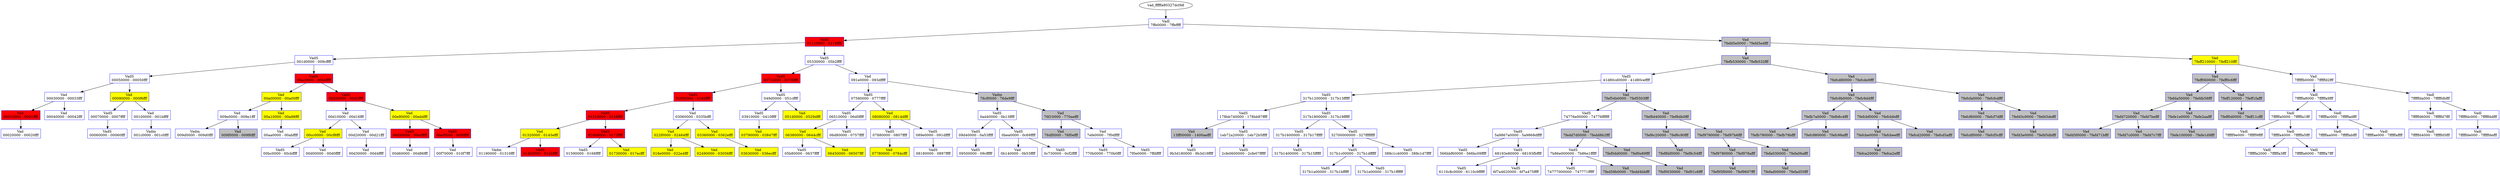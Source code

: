/* Pid:   4600 */
digraph processtree {
graph [rankdir = "TB"];
vad_fffffa80327dcf48 -> vad_fffffa8033924cf0
vad_fffffa8033924cf0 [label = "{ Vadl\n7ffe0000 - 7ffeffff }"shape = "record" color = "blue" style = "filled" fillcolor = "white"];
vad_fffffa8033924cf0 -> vad_fffffa803332e840
vad_fffffa803332e840 [label = "{ VadS\n01110000 - 0118ffff }"shape = "record" color = "blue" style = "filled" fillcolor = "red"];
vad_fffffa803332e840 -> vad_fffffa8031e32140
vad_fffffa8031e32140 [label = "{ VadS\n001d0000 - 009cffff }"shape = "record" color = "blue" style = "filled" fillcolor = "white"];
vad_fffffa8031e32140 -> vad_fffffa80333ac9a0
vad_fffffa80333ac9a0 [label = "{ VadS\n00050000 - 00050fff }"shape = "record" color = "blue" style = "filled" fillcolor = "white"];
vad_fffffa80333ac9a0 -> vad_fffffa80316daaa0
vad_fffffa80316daaa0 [label = "{ Vad \n00030000 - 00033fff }"shape = "record" color = "blue" style = "filled" fillcolor = "white"];
vad_fffffa80316daaa0 -> vad_fffffa8031743ef0
vad_fffffa8031743ef0 [label = "{ Vad \n00010000 - 0001ffff }"shape = "record" color = "blue" style = "filled" fillcolor = "red"];
vad_fffffa8031743ef0 -> vad_fffffa8031862630
vad_fffffa8031862630 [label = "{ Vad \n00020000 - 00020fff }"shape = "record" color = "blue" style = "filled" fillcolor = "white"];
vad_fffffa80316daaa0 -> vad_fffffa803273b6d0
vad_fffffa803273b6d0 [label = "{ Vad \n00040000 - 00042fff }"shape = "record" color = "blue" style = "filled" fillcolor = "white"];
vad_fffffa80333ac9a0 -> vad_fffffa803355a9b0
vad_fffffa803355a9b0 [label = "{ Vad \n00090000 - 000f6fff }"shape = "record" color = "blue" style = "filled" fillcolor = "yellow"];
vad_fffffa803355a9b0 -> vad_fffffa80326a15f0
vad_fffffa80326a15f0 [label = "{ VadS\n00070000 - 0007ffff }"shape = "record" color = "blue" style = "filled" fillcolor = "white"];
vad_fffffa80326a15f0 -> vad_fffffa80337bd310
vad_fffffa80337bd310 [label = "{ VadS\n00060000 - 00060fff }"shape = "record" color = "blue" style = "filled" fillcolor = "white"];
vad_fffffa803355a9b0 -> vad_fffffa8032389a70
vad_fffffa8032389a70 [label = "{ Vad \n00100000 - 001bffff }"shape = "record" color = "blue" style = "filled" fillcolor = "white"];
vad_fffffa8032389a70 -> vad_fffffa8032a5f3f0
vad_fffffa8032a5f3f0 [label = "{ Vadm\n001c0000 - 001c0fff }"shape = "record" color = "blue" style = "filled" fillcolor = "white"];
vad_fffffa8031e32140 -> vad_fffffa803380c0e0
vad_fffffa803380c0e0 [label = "{ VadS\n00ac0000 - 00bbffff }"shape = "record" color = "blue" style = "filled" fillcolor = "red"];
vad_fffffa803380c0e0 -> vad_fffffa80315c9880
vad_fffffa80315c9880 [label = "{ Vad \n00a00000 - 00a00fff }"shape = "record" color = "blue" style = "filled" fillcolor = "yellow"];
vad_fffffa80315c9880 -> vad_fffffa8032757650
vad_fffffa8032757650 [label = "{ Vad \n009e0000 - 009e1fff }"shape = "record" color = "blue" style = "filled" fillcolor = "white"];
vad_fffffa8032757650 -> vad_fffffa803266b010
vad_fffffa803266b010 [label = "{ Vadm\n009d0000 - 009d0fff }"shape = "record" color = "blue" style = "filled" fillcolor = "white"];
vad_fffffa8032757650 -> vad_fffffa803161dbf0
vad_fffffa803161dbf0 [label = "{ Vad \n009f0000 - 009f6fff }"shape = "record" color = "blue" style = "filled" fillcolor = "gray"];
vad_fffffa80315c9880 -> vad_fffffa80326ed2c0
vad_fffffa80326ed2c0 [label = "{ Vad \n00a10000 - 00a98fff }"shape = "record" color = "blue" style = "filled" fillcolor = "yellow"];
vad_fffffa80326ed2c0 -> vad_fffffa80326ab0b0
vad_fffffa80326ab0b0 [label = "{ Vad \n00aa0000 - 00abffff }"shape = "record" color = "blue" style = "filled" fillcolor = "white"];
vad_fffffa803380c0e0 -> vad_fffffa803144b7b0
vad_fffffa803144b7b0 [label = "{ VadS\n00d50000 - 00d5ffff }"shape = "record" color = "blue" style = "filled" fillcolor = "red"];
vad_fffffa803144b7b0 -> vad_fffffa80311ccec0
vad_fffffa80311ccec0 [label = "{ Vad \n00d10000 - 00d16fff }"shape = "record" color = "blue" style = "filled" fillcolor = "white"];
vad_fffffa80311ccec0 -> vad_fffffa80326c71b0
vad_fffffa80326c71b0 [label = "{ Vad \n00cc0000 - 00cf8fff }"shape = "record" color = "blue" style = "filled" fillcolor = "yellow"];
vad_fffffa80326c71b0 -> vad_fffffa80317e6a40
vad_fffffa80317e6a40 [label = "{ VadS\n00bc0000 - 00cbffff }"shape = "record" color = "blue" style = "filled" fillcolor = "white"];
vad_fffffa80326c71b0 -> vad_fffffa80323caf80
vad_fffffa80323caf80 [label = "{ Vad \n00d00000 - 00d0ffff }"shape = "record" color = "blue" style = "filled" fillcolor = "white"];
vad_fffffa80311ccec0 -> vad_fffffa8031868b20
vad_fffffa8031868b20 [label = "{ Vad \n00d20000 - 00d21fff }"shape = "record" color = "blue" style = "filled" fillcolor = "white"];
vad_fffffa8031868b20 -> vad_fffffa8032888f00
vad_fffffa8032888f00 [label = "{ Vad \n00d30000 - 00d4ffff }"shape = "record" color = "blue" style = "filled" fillcolor = "white"];
vad_fffffa803144b7b0 -> vad_fffffa8032428280
vad_fffffa8032428280 [label = "{ Vad \n00e90000 - 00eddfff }"shape = "record" color = "blue" style = "filled" fillcolor = "yellow"];
vad_fffffa8032428280 -> vad_fffffa8032554850
vad_fffffa8032554850 [label = "{ VadS\n00d90000 - 00e0ffff }"shape = "record" color = "blue" style = "filled" fillcolor = "red"];
vad_fffffa8032554850 -> vad_fffffa8032888990
vad_fffffa8032888990 [label = "{ Vad \n00d60000 - 00d86fff }"shape = "record" color = "blue" style = "filled" fillcolor = "white"];
vad_fffffa8032428280 -> vad_fffffa803382c720
vad_fffffa803382c720 [label = "{ VadS\n00ef0000 - 00f6ffff }"shape = "record" color = "blue" style = "filled" fillcolor = "red"];
vad_fffffa803382c720 -> vad_fffffa8032974260
vad_fffffa8032974260 [label = "{ Vad \n00f70000 - 010f7fff }"shape = "record" color = "blue" style = "filled" fillcolor = "white"];
vad_fffffa803332e840 -> vad_fffffa8033302270
vad_fffffa8033302270 [label = "{ VadS\n05330000 - 05b2ffff }"shape = "record" color = "blue" style = "filled" fillcolor = "white"];
vad_fffffa8033302270 -> vad_fffffa8031175190
vad_fffffa8031175190 [label = "{ VadS\n03710000 - 0378ffff }"shape = "record" color = "blue" style = "filled" fillcolor = "red"];
vad_fffffa8031175190 -> vad_fffffa80323910f0
vad_fffffa80323910f0 [label = "{ VadS\n01860000 - 018dffff }"shape = "record" color = "blue" style = "filled" fillcolor = "red"];
vad_fffffa80323910f0 -> vad_fffffa8032823ea0
vad_fffffa8032823ea0 [label = "{ VadS\n01510000 - 0158ffff }"shape = "record" color = "blue" style = "filled" fillcolor = "red"];
vad_fffffa8032823ea0 -> vad_fffffa803271ce30
vad_fffffa803271ce30 [label = "{ Vad \n01320000 - 0143efff }"shape = "record" color = "blue" style = "filled" fillcolor = "yellow"];
vad_fffffa803271ce30 -> vad_fffffa80326eae70
vad_fffffa80326eae70 [label = "{ Vadm\n01190000 - 01310fff }"shape = "record" color = "blue" style = "filled" fillcolor = "white"];
vad_fffffa803271ce30 -> vad_fffffa8033292dd0
vad_fffffa8033292dd0 [label = "{ VadS\n014b0000 - 014bffff }"shape = "record" color = "blue" style = "filled" fillcolor = "red"];
vad_fffffa8032823ea0 -> vad_fffffa8033302350
vad_fffffa8033302350 [label = "{ VadS\n016b0000 - 0172ffff }"shape = "record" color = "blue" style = "filled" fillcolor = "red"];
vad_fffffa8033302350 -> vad_fffffa8032541ac0
vad_fffffa8032541ac0 [label = "{ VadS\n01590000 - 0168ffff }"shape = "record" color = "blue" style = "filled" fillcolor = "white"];
vad_fffffa8033302350 -> vad_fffffa80315cb6d0
vad_fffffa80315cb6d0 [label = "{ Vad \n01730000 - 017ecfff }"shape = "record" color = "blue" style = "filled" fillcolor = "yellow"];
vad_fffffa80323910f0 -> vad_fffffa80327d97e0
vad_fffffa80327d97e0 [label = "{ Vad \n03060000 - 0335bfff }"shape = "record" color = "blue" style = "filled" fillcolor = "white"];
vad_fffffa80327d97e0 -> vad_fffffa803244e850
vad_fffffa803244e850 [label = "{ Vad \n022f0000 - 02484fff }"shape = "record" color = "blue" style = "filled" fillcolor = "yellow"];
vad_fffffa803244e850 -> vad_fffffa803242ee80
vad_fffffa803242ee80 [label = "{ Vad \n018e0000 - 022e4fff }"shape = "record" color = "blue" style = "filled" fillcolor = "yellow"];
vad_fffffa803244e850 -> vad_fffffa803180c880
vad_fffffa803180c880 [label = "{ Vad \n02490000 - 03056fff }"shape = "record" color = "blue" style = "filled" fillcolor = "yellow"];
vad_fffffa80327d97e0 -> vad_fffffa8032008190
vad_fffffa8032008190 [label = "{ Vad \n03360000 - 0362efff }"shape = "record" color = "blue" style = "filled" fillcolor = "yellow"];
vad_fffffa8032008190 -> vad_fffffa80333156d0
vad_fffffa80333156d0 [label = "{ Vad \n03630000 - 036ecfff }"shape = "record" color = "blue" style = "filled" fillcolor = "yellow"];
vad_fffffa8031175190 -> vad_fffffa8033635aa0
vad_fffffa8033635aa0 [label = "{ VadS\n049d0000 - 051cffff }"shape = "record" color = "blue" style = "filled" fillcolor = "white"];
vad_fffffa8033635aa0 -> vad_fffffa80335d0240
vad_fffffa80335d0240 [label = "{ VadS\n03910000 - 0410ffff }"shape = "record" color = "blue" style = "filled" fillcolor = "white"];
vad_fffffa80335d0240 -> vad_fffffa80315c9f20
vad_fffffa80315c9f20 [label = "{ Vad \n03790000 - 03847fff }"shape = "record" color = "blue" style = "filled" fillcolor = "yellow"];
vad_fffffa8033635aa0 -> vad_fffffa80315cdcb0
vad_fffffa80315cdcb0 [label = "{ Vad \n051d0000 - 0529dfff }"shape = "record" color = "blue" style = "filled" fillcolor = "yellow"];
vad_fffffa8033302270 -> vad_fffffa8031e1fdf0
vad_fffffa8031e1fdf0 [label = "{ Vad \n091e0000 - 093dffff }"shape = "record" color = "blue" style = "filled" fillcolor = "white"];
vad_fffffa8031e1fdf0 -> vad_fffffa803342b7a0
vad_fffffa803342b7a0 [label = "{ VadS\n07580000 - 0777ffff }"shape = "record" color = "blue" style = "filled" fillcolor = "white"];
vad_fffffa803342b7a0 -> vad_fffffa80326caaa0
vad_fffffa80326caaa0 [label = "{ VadS\n06510000 - 06d0ffff }"shape = "record" color = "blue" style = "filled" fillcolor = "white"];
vad_fffffa80326caaa0 -> vad_fffffa80315ef280
vad_fffffa80315ef280 [label = "{ Vad \n06380000 - 0644cfff }"shape = "record" color = "blue" style = "filled" fillcolor = "yellow"];
vad_fffffa80315ef280 -> vad_fffffa8031e4d860
vad_fffffa8031e4d860 [label = "{ VadS\n05b80000 - 0637ffff }"shape = "record" color = "blue" style = "filled" fillcolor = "white"];
vad_fffffa80315ef280 -> vad_fffffa80327293b0
vad_fffffa80327293b0 [label = "{ Vad \n06450000 - 06507fff }"shape = "record" color = "blue" style = "filled" fillcolor = "yellow"];
vad_fffffa80326caaa0 -> vad_fffffa803149cfc0
vad_fffffa803149cfc0 [label = "{ VadS\n06d80000 - 0757ffff }"shape = "record" color = "blue" style = "filled" fillcolor = "white"];
vad_fffffa803342b7a0 -> vad_fffffa80316472b0
vad_fffffa80316472b0 [label = "{ Vad \n08080000 - 0814dfff }"shape = "record" color = "blue" style = "filled" fillcolor = "yellow"];
vad_fffffa80316472b0 -> vad_fffffa803258dae0
vad_fffffa803258dae0 [label = "{ VadS\n07880000 - 0807ffff }"shape = "record" color = "blue" style = "filled" fillcolor = "white"];
vad_fffffa803258dae0 -> vad_fffffa80315d3280
vad_fffffa80315d3280 [label = "{ Vad \n07780000 - 0784cfff }"shape = "record" color = "blue" style = "filled" fillcolor = "yellow"];
vad_fffffa80316472b0 -> vad_fffffa80334e1f40
vad_fffffa80334e1f40 [label = "{ VadS\n089e0000 - 091dffff }"shape = "record" color = "blue" style = "filled" fillcolor = "white"];
vad_fffffa80334e1f40 -> vad_fffffa8032113480
vad_fffffa8032113480 [label = "{ VadS\n08180000 - 0897ffff }"shape = "record" color = "blue" style = "filled" fillcolor = "white"];
vad_fffffa8031e1fdf0 -> vad_fffffa8032534c80
vad_fffffa8032534c80 [label = "{ Vadm\n76cf0000 - 76de9fff }"shape = "record" color = "blue" style = "filled" fillcolor = "gray"];
vad_fffffa8032534c80 -> vad_fffffa8031e3e120
vad_fffffa8031e3e120 [label = "{ VadS\n0ad40000 - 0b13ffff }"shape = "record" color = "blue" style = "filled" fillcolor = "white"];
vad_fffffa8031e3e120 -> vad_fffffa8032664570
vad_fffffa8032664570 [label = "{ VadS\n09d40000 - 0a53ffff }"shape = "record" color = "blue" style = "filled" fillcolor = "white"];
vad_fffffa8032664570 -> vad_fffffa80326ed350
vad_fffffa80326ed350 [label = "{ VadS\n09500000 - 09cfffff }"shape = "record" color = "blue" style = "filled" fillcolor = "white"];
vad_fffffa8031e3e120 -> vad_fffffa8031751600
vad_fffffa8031751600 [label = "{ VadS\n0bea0000 - 0c69ffff }"shape = "record" color = "blue" style = "filled" fillcolor = "white"];
vad_fffffa8031751600 -> vad_fffffa80333823e0
vad_fffffa80333823e0 [label = "{ Vad \n0b140000 - 0b53ffff }"shape = "record" color = "blue" style = "filled" fillcolor = "white"];
vad_fffffa8031751600 -> vad_fffffa8032859690
vad_fffffa8032859690 [label = "{ VadS\n0c730000 - 0cf2ffff }"shape = "record" color = "blue" style = "filled" fillcolor = "white"];
vad_fffffa8032534c80 -> vad_fffffa803276e370
vad_fffffa803276e370 [label = "{ Vad \n76f10000 - 770aefff }"shape = "record" color = "blue" style = "filled" fillcolor = "gray"];
vad_fffffa803276e370 -> vad_fffffa8033187f80
vad_fffffa8033187f80 [label = "{ Vad \n76df0000 - 76f0efff }"shape = "record" color = "blue" style = "filled" fillcolor = "gray"];
vad_fffffa803276e370 -> vad_fffffa80326b6dc0
vad_fffffa80326b6dc0 [label = "{ Vad \n7efe0000 - 7f0dffff }"shape = "record" color = "blue" style = "filled" fillcolor = "white"];
vad_fffffa80326b6dc0 -> vad_fffffa803334f9f0
vad_fffffa803334f9f0 [label = "{ VadS\n770b0000 - 770b0fff }"shape = "record" color = "blue" style = "filled" fillcolor = "white"];
vad_fffffa80326b6dc0 -> vad_fffffa8033895320
vad_fffffa8033895320 [label = "{ VadS\n7f0e0000 - 7ffdffff }"shape = "record" color = "blue" style = "filled" fillcolor = "white"];
vad_fffffa8033924cf0 -> vad_fffffa80325f5010
vad_fffffa80325f5010 [label = "{ Vad \n7fefd5e0000 - 7fefd5edfff }"shape = "record" color = "blue" style = "filled" fillcolor = "gray"];
vad_fffffa80325f5010 -> vad_fffffa803272a450
vad_fffffa803272a450 [label = "{ Vad \n7fefb530000 - 7fefb532fff }"shape = "record" color = "blue" style = "filled" fillcolor = "gray"];
vad_fffffa803272a450 -> vad_fffffa8033357a20
vad_fffffa8033357a20 [label = "{ VadS\n41d80cd0000 - 41d80ceffff }"shape = "record" color = "blue" style = "filled" fillcolor = "white"];
vad_fffffa8033357a20 -> vad_fffffa8033334ac0
vad_fffffa8033334ac0 [label = "{ VadS\n317b1200000 - 317b13fffff }"shape = "record" color = "blue" style = "filled" fillcolor = "white"];
vad_fffffa8033334ac0 -> vad_fffffa80313c5110
vad_fffffa80313c5110 [label = "{ VadS\n178bb740000 - 178bb87ffff }"shape = "record" color = "blue" style = "filled" fillcolor = "white"];
vad_fffffa80313c5110 -> vad_fffffa803257ce10
vad_fffffa803257ce10 [label = "{ Vad \n13ff00000 - 1400aefff }"shape = "record" color = "blue" style = "filled" fillcolor = "gray"];
vad_fffffa803257ce10 -> vad_fffffa8033357900
vad_fffffa8033357900 [label = "{ VadS\n9b3d180000 - 9b3d19ffff }"shape = "record" color = "blue" style = "filled" fillcolor = "white"];
vad_fffffa80313c5110 -> vad_fffffa803179a1c0
vad_fffffa803179a1c0 [label = "{ VadS\n1eb72a20000 - 1eb72b5ffff }"shape = "record" color = "blue" style = "filled" fillcolor = "white"];
vad_fffffa803179a1c0 -> vad_fffffa80337910f0
vad_fffffa80337910f0 [label = "{ VadS\n2cfe0600000 - 2cfe07fffff }"shape = "record" color = "blue" style = "filled" fillcolor = "white"];
vad_fffffa8033334ac0 -> vad_fffffa8031f071c0
vad_fffffa8031f071c0 [label = "{ VadS\n317b1800000 - 317b19fffff }"shape = "record" color = "blue" style = "filled" fillcolor = "white"];
vad_fffffa8031f071c0 -> vad_fffffa80312a90d0
vad_fffffa80312a90d0 [label = "{ VadS\n317b1600000 - 317b17fffff }"shape = "record" color = "blue" style = "filled" fillcolor = "white"];
vad_fffffa80312a90d0 -> vad_fffffa8033358240
vad_fffffa8033358240 [label = "{ VadS\n317b1400000 - 317b15fffff }"shape = "record" color = "blue" style = "filled" fillcolor = "white"];
vad_fffffa8031f071c0 -> vad_fffffa8031f325c0
vad_fffffa8031f325c0 [label = "{ VadS\n32700000000 - 327ffffffff }"shape = "record" color = "blue" style = "filled" fillcolor = "white"];
vad_fffffa8031f325c0 -> vad_fffffa8033374c50
vad_fffffa8033374c50 [label = "{ VadS\n317b1c00000 - 317b1dfffff }"shape = "record" color = "blue" style = "filled" fillcolor = "white"];
vad_fffffa8033374c50 -> vad_fffffa80313b1640
vad_fffffa80313b1640 [label = "{ VadS\n317b1a00000 - 317b1bfffff }"shape = "record" color = "blue" style = "filled" fillcolor = "white"];
vad_fffffa8033374c50 -> vad_fffffa80325af150
vad_fffffa80325af150 [label = "{ VadS\n317b1e00000 - 317b1ffffff }"shape = "record" color = "blue" style = "filled" fillcolor = "white"];
vad_fffffa8031f325c0 -> vad_fffffa8032721500
vad_fffffa8032721500 [label = "{ VadS\n388c1c40000 - 388c1d7ffff }"shape = "record" color = "blue" style = "filled" fillcolor = "white"];
vad_fffffa8033357a20 -> vad_fffffa80315d12f0
vad_fffffa80315d12f0 [label = "{ Vad \n7fef54b0000 - 7fef5503fff }"shape = "record" color = "blue" style = "filled" fillcolor = "gray"];
vad_fffffa80315d12f0 -> vad_fffffa8032781e30
vad_fffffa8032781e30 [label = "{ VadS\n74776e00000 - 74776ffffff }"shape = "record" color = "blue" style = "filled" fillcolor = "white"];
vad_fffffa8032781e30 -> vad_fffffa8033242520
vad_fffffa8033242520 [label = "{ VadS\n5a9867a0000 - 5a9868dffff }"shape = "record" color = "blue" style = "filled" fillcolor = "white"];
vad_fffffa8033242520 -> vad_fffffa80337af140
vad_fffffa80337af140 [label = "{ VadS\n566bbf60000 - 566bc09ffff }"shape = "record" color = "blue" style = "filled" fillcolor = "white"];
vad_fffffa8033242520 -> vad_fffffa8033292d80
vad_fffffa8033292d80 [label = "{ VadS\n68193e80000 - 68193fbffff }"shape = "record" color = "blue" style = "filled" fillcolor = "white"];
vad_fffffa8033292d80 -> vad_fffffa8033320840
vad_fffffa8033320840 [label = "{ VadS\n6110c8c0000 - 6110c9fffff }"shape = "record" color = "blue" style = "filled" fillcolor = "white"];
vad_fffffa8033292d80 -> vad_fffffa803259a7b0
vad_fffffa803259a7b0 [label = "{ VadS\n6f7a4620000 - 6f7a475ffff }"shape = "record" color = "blue" style = "filled" fillcolor = "white"];
vad_fffffa8032781e30 -> vad_fffffa8031e75350
vad_fffffa8031e75350 [label = "{ Vad \n7fedd7d0000 - 7fedd8b2fff }"shape = "record" color = "blue" style = "filled" fillcolor = "gray"];
vad_fffffa8031e75350 -> vad_fffffa803380abd0
vad_fffffa803380abd0 [label = "{ VadS\n7b86e000000 - 7b86e1fffff }"shape = "record" color = "blue" style = "filled" fillcolor = "white"];
vad_fffffa803380abd0 -> vad_fffffa80324b2780
vad_fffffa80324b2780 [label = "{ VadS\n74777000000 - 747771fffff }"shape = "record" color = "blue" style = "filled" fillcolor = "white"];
vad_fffffa803380abd0 -> vad_fffffa803272f230
vad_fffffa803272f230 [label = "{ Vad \n7fed59b0000 - 7fedd4bbfff }"shape = "record" color = "blue" style = "filled" fillcolor = "gray"];
vad_fffffa8031e75350 -> vad_fffffa803161a2e0
vad_fffffa803161a2e0 [label = "{ Vad \n7fef0dd0000 - 7fef0e89fff }"shape = "record" color = "blue" style = "filled" fillcolor = "gray"];
vad_fffffa803161a2e0 -> vad_fffffa80315d2670
vad_fffffa80315d2670 [label = "{ Vad \n7fef0030000 - 7fef01c6fff }"shape = "record" color = "blue" style = "filled" fillcolor = "gray"];
vad_fffffa80315d12f0 -> vad_fffffa80315d3920
vad_fffffa80315d3920 [label = "{ Vad \n7fef8d40000 - 7fef8db0fff }"shape = "record" color = "blue" style = "filled" fillcolor = "gray"];
vad_fffffa80315d3920 -> vad_fffffa80315cbd70
vad_fffffa80315cbd70 [label = "{ Vad \n7fef6c20000 - 7fef6c90fff }"shape = "record" color = "blue" style = "filled" fillcolor = "gray"];
vad_fffffa80315cbd70 -> vad_fffffa80315d4430
vad_fffffa80315d4430 [label = "{ Vad \n7fef8bf0000 - 7fef8c54fff }"shape = "record" color = "blue" style = "filled" fillcolor = "gray"];
vad_fffffa80315d3920 -> vad_fffffa80326b77d0
vad_fffffa80326b77d0 [label = "{ Vad \n7fef9790000 - 7fef97b6fff }"shape = "record" color = "blue" style = "filled" fillcolor = "gray"];
vad_fffffa80326b77d0 -> vad_fffffa803375f2e0
vad_fffffa803375f2e0 [label = "{ Vad \n7fef9780000 - 7fef978afff }"shape = "record" color = "blue" style = "filled" fillcolor = "gray"];
vad_fffffa803375f2e0 -> vad_fffffa80315d2d10
vad_fffffa80315d2d10 [label = "{ Vad \n7fef95f0000 - 7fef9607fff }"shape = "record" color = "blue" style = "filled" fillcolor = "gray"];
vad_fffffa80326b77d0 -> vad_fffffa803184b380
vad_fffffa803184b380 [label = "{ Vad \n7fefa030000 - 7fefa06afff }"shape = "record" color = "blue" style = "filled" fillcolor = "gray"];
vad_fffffa803184b380 -> vad_fffffa80326f2920
vad_fffffa80326f2920 [label = "{ Vad \n7fefad00000 - 7fefad55fff }"shape = "record" color = "blue" style = "filled" fillcolor = "gray"];
vad_fffffa803272a450 -> vad_fffffa8032673f80
vad_fffffa8032673f80 [label = "{ Vad \n7fefcd80000 - 7fefcde9fff }"shape = "record" color = "blue" style = "filled" fillcolor = "gray"];
vad_fffffa8032673f80 -> vad_fffffa80315d0dd0
vad_fffffa80315d0dd0 [label = "{ Vad \n7fefc9b0000 - 7fefc9d4fff }"shape = "record" color = "blue" style = "filled" fillcolor = "gray"];
vad_fffffa80315d0dd0 -> vad_fffffa80315c91e0
vad_fffffa80315c91e0 [label = "{ Vad \n7fefb7a0000 - 7fefb8c4fff }"shape = "record" color = "blue" style = "filled" fillcolor = "gray"];
vad_fffffa80315c91e0 -> vad_fffffa80327e2b80
vad_fffffa80327e2b80 [label = "{ Vad \n7fefb790000 - 7fefb79bfff }"shape = "record" color = "blue" style = "filled" fillcolor = "gray"];
vad_fffffa80315c91e0 -> vad_fffffa80335d1a40
vad_fffffa80335d1a40 [label = "{ Vad \n7fefc980000 - 7fefc98afff }"shape = "record" color = "blue" style = "filled" fillcolor = "gray"];
vad_fffffa80315d0dd0 -> vad_fffffa80315ca450
vad_fffffa80315ca450 [label = "{ Vad \n7fefcbf0000 - 7fefcbfefff }"shape = "record" color = "blue" style = "filled" fillcolor = "gray"];
vad_fffffa80315ca450 -> vad_fffffa80315d0730
vad_fffffa80315d0730 [label = "{ Vad \n7fefcbe0000 - 7fefcbeefff }"shape = "record" color = "blue" style = "filled" fillcolor = "gray"];
vad_fffffa80315d0730 -> vad_fffffa80338059f0
vad_fffffa80338059f0 [label = "{ Vad \n7fefca20000 - 7fefca2efff }"shape = "record" color = "blue" style = "filled" fillcolor = "gray"];
vad_fffffa80315ca450 -> vad_fffffa803161f2f0
vad_fffffa803161f2f0 [label = "{ Vad \n7fefcd20000 - 7fefcd5afff }"shape = "record" color = "blue" style = "filled" fillcolor = "gray"];
vad_fffffa8032673f80 -> vad_fffffa80339167a0
vad_fffffa80339167a0 [label = "{ Vad \n7fefcfa0000 - 7fefcfcdfff }"shape = "record" color = "blue" style = "filled" fillcolor = "gray"];
vad_fffffa80339167a0 -> vad_fffffa8033827ca0
vad_fffffa8033827ca0 [label = "{ Vad \n7fefcf60000 - 7fefcf7dfff }"shape = "record" color = "blue" style = "filled" fillcolor = "gray"];
vad_fffffa8033827ca0 -> vad_fffffa8031615a90
vad_fffffa8031615a90 [label = "{ Vad \n7fefcdf0000 - 7fefcf5cfff }"shape = "record" color = "blue" style = "filled" fillcolor = "gray"];
vad_fffffa80339167a0 -> vad_fffffa803277fc80
vad_fffffa803277fc80 [label = "{ Vad \n7fefd3c0000 - 7fefd3defff }"shape = "record" color = "blue" style = "filled" fillcolor = "gray"];
vad_fffffa803277fc80 -> vad_fffffa803161f990
vad_fffffa803161f990 [label = "{ Vad \n7fefd3e0000 - 7fefd5dbfff }"shape = "record" color = "blue" style = "filled" fillcolor = "gray"];
vad_fffffa80325f5010 -> vad_fffffa8032776f80
vad_fffffa8032776f80 [label = "{ Vad \n7feff210000 - 7feff210fff }"shape = "record" color = "blue" style = "filled" fillcolor = "yellow"];
vad_fffffa8032776f80 -> vad_fffffa8032725a70
vad_fffffa8032725a70 [label = "{ Vad \n7feff060000 - 7feff0c6fff }"shape = "record" color = "blue" style = "filled" fillcolor = "gray"];
vad_fffffa8032725a70 -> vad_fffffa80337bd870
vad_fffffa80337bd870 [label = "{ Vad \n7fefda50000 - 7fefdb58fff }"shape = "record" color = "blue" style = "filled" fillcolor = "gray"];
vad_fffffa80337bd870 -> vad_fffffa803270e880
vad_fffffa803270e880 [label = "{ Vad \n7fefd720000 - 7fefd7befff }"shape = "record" color = "blue" style = "filled" fillcolor = "gray"];
vad_fffffa803270e880 -> vad_fffffa803265a220
vad_fffffa803265a220 [label = "{ Vad \n7fefd5f0000 - 7fefd71bfff }"shape = "record" color = "blue" style = "filled" fillcolor = "gray"];
vad_fffffa803270e880 -> vad_fffffa8032451f80
vad_fffffa8032451f80 [label = "{ Vad \n7fefd7c0000 - 7fefd7c7fff }"shape = "record" color = "blue" style = "filled" fillcolor = "gray"];
vad_fffffa80337bd870 -> vad_fffffa8032724840
vad_fffffa8032724840 [label = "{ Vad \n7fefe1e0000 - 7fefe2aafff }"shape = "record" color = "blue" style = "filled" fillcolor = "gray"];
vad_fffffa8032724840 -> vad_fffffa80324a5a60
vad_fffffa80324a5a60 [label = "{ Vad \n7fefe100000 - 7fefe1d9fff }"shape = "record" color = "blue" style = "filled" fillcolor = "gray"];
vad_fffffa8032725a70 -> vad_fffffa803244f640
vad_fffffa803244f640 [label = "{ Vad \n7feff120000 - 7feff1fafff }"shape = "record" color = "blue" style = "filled" fillcolor = "gray"];
vad_fffffa803244f640 -> vad_fffffa8032750c80
vad_fffffa8032750c80 [label = "{ Vad \n7feff0d0000 - 7feff11cfff }"shape = "record" color = "blue" style = "filled" fillcolor = "gray"];
vad_fffffa8032776f80 -> vad_fffffa80327e3160
vad_fffffa80327e3160 [label = "{ Vad \n7fffffb0000 - 7fffffd2fff }"shape = "record" color = "blue" style = "filled" fillcolor = "white"];
vad_fffffa80327e3160 -> vad_fffffa80336523b0
vad_fffffa80336523b0 [label = "{ Vadl\n7fffffa8000 - 7fffffa9fff }"shape = "record" color = "blue" style = "filled" fillcolor = "white"];
vad_fffffa80336523b0 -> vad_fffffa8033179180
vad_fffffa8033179180 [label = "{ Vadl\n7fffffa0000 - 7fffffa1fff }"shape = "record" color = "blue" style = "filled" fillcolor = "white"];
vad_fffffa8033179180 -> vad_fffffa80320a9c30
vad_fffffa80320a9c30 [label = "{ Vadl\n7fffff9e000 - 7fffff9ffff }"shape = "record" color = "blue" style = "filled" fillcolor = "white"];
vad_fffffa8033179180 -> vad_fffffa80328767b0
vad_fffffa80328767b0 [label = "{ Vadl\n7fffffa4000 - 7fffffa5fff }"shape = "record" color = "blue" style = "filled" fillcolor = "white"];
vad_fffffa80328767b0 -> vad_fffffa8032824720
vad_fffffa8032824720 [label = "{ Vadl\n7fffffa2000 - 7fffffa3fff }"shape = "record" color = "blue" style = "filled" fillcolor = "white"];
vad_fffffa80328767b0 -> vad_fffffa8033921330
vad_fffffa8033921330 [label = "{ Vadl\n7fffffa6000 - 7fffffa7fff }"shape = "record" color = "blue" style = "filled" fillcolor = "white"];
vad_fffffa80336523b0 -> vad_fffffa8033921a00
vad_fffffa8033921a00 [label = "{ Vadl\n7fffffac000 - 7fffffadfff }"shape = "record" color = "blue" style = "filled" fillcolor = "white"];
vad_fffffa8033921a00 -> vad_fffffa80331eff70
vad_fffffa80331eff70 [label = "{ Vadl\n7fffffaa000 - 7fffffabfff }"shape = "record" color = "blue" style = "filled" fillcolor = "white"];
vad_fffffa8033921a00 -> vad_fffffa80326ea0b0
vad_fffffa80326ea0b0 [label = "{ Vadl\n7fffffae000 - 7fffffaffff }"shape = "record" color = "blue" style = "filled" fillcolor = "white"];
vad_fffffa80327e3160 -> vad_fffffa8033907860
vad_fffffa8033907860 [label = "{ Vadl\n7fffffda000 - 7fffffdbfff }"shape = "record" color = "blue" style = "filled" fillcolor = "white"];
vad_fffffa8033907860 -> vad_fffffa80317c9820
vad_fffffa80317c9820 [label = "{ Vadl\n7fffffd6000 - 7fffffd7fff }"shape = "record" color = "blue" style = "filled" fillcolor = "white"];
vad_fffffa80317c9820 -> vad_fffffa8032413910
vad_fffffa8032413910 [label = "{ Vadl\n7fffffd4000 - 7fffffd5fff }"shape = "record" color = "blue" style = "filled" fillcolor = "white"];
vad_fffffa8033907860 -> vad_fffffa8032773210
vad_fffffa8032773210 [label = "{ Vadl\n7fffffdc000 - 7fffffddfff }"shape = "record" color = "blue" style = "filled" fillcolor = "white"];
vad_fffffa8032773210 -> vad_fffffa803382c840
vad_fffffa803382c840 [label = "{ Vadl\n7fffffde000 - 7fffffdefff }"shape = "record" color = "blue" style = "filled" fillcolor = "white"];
}
